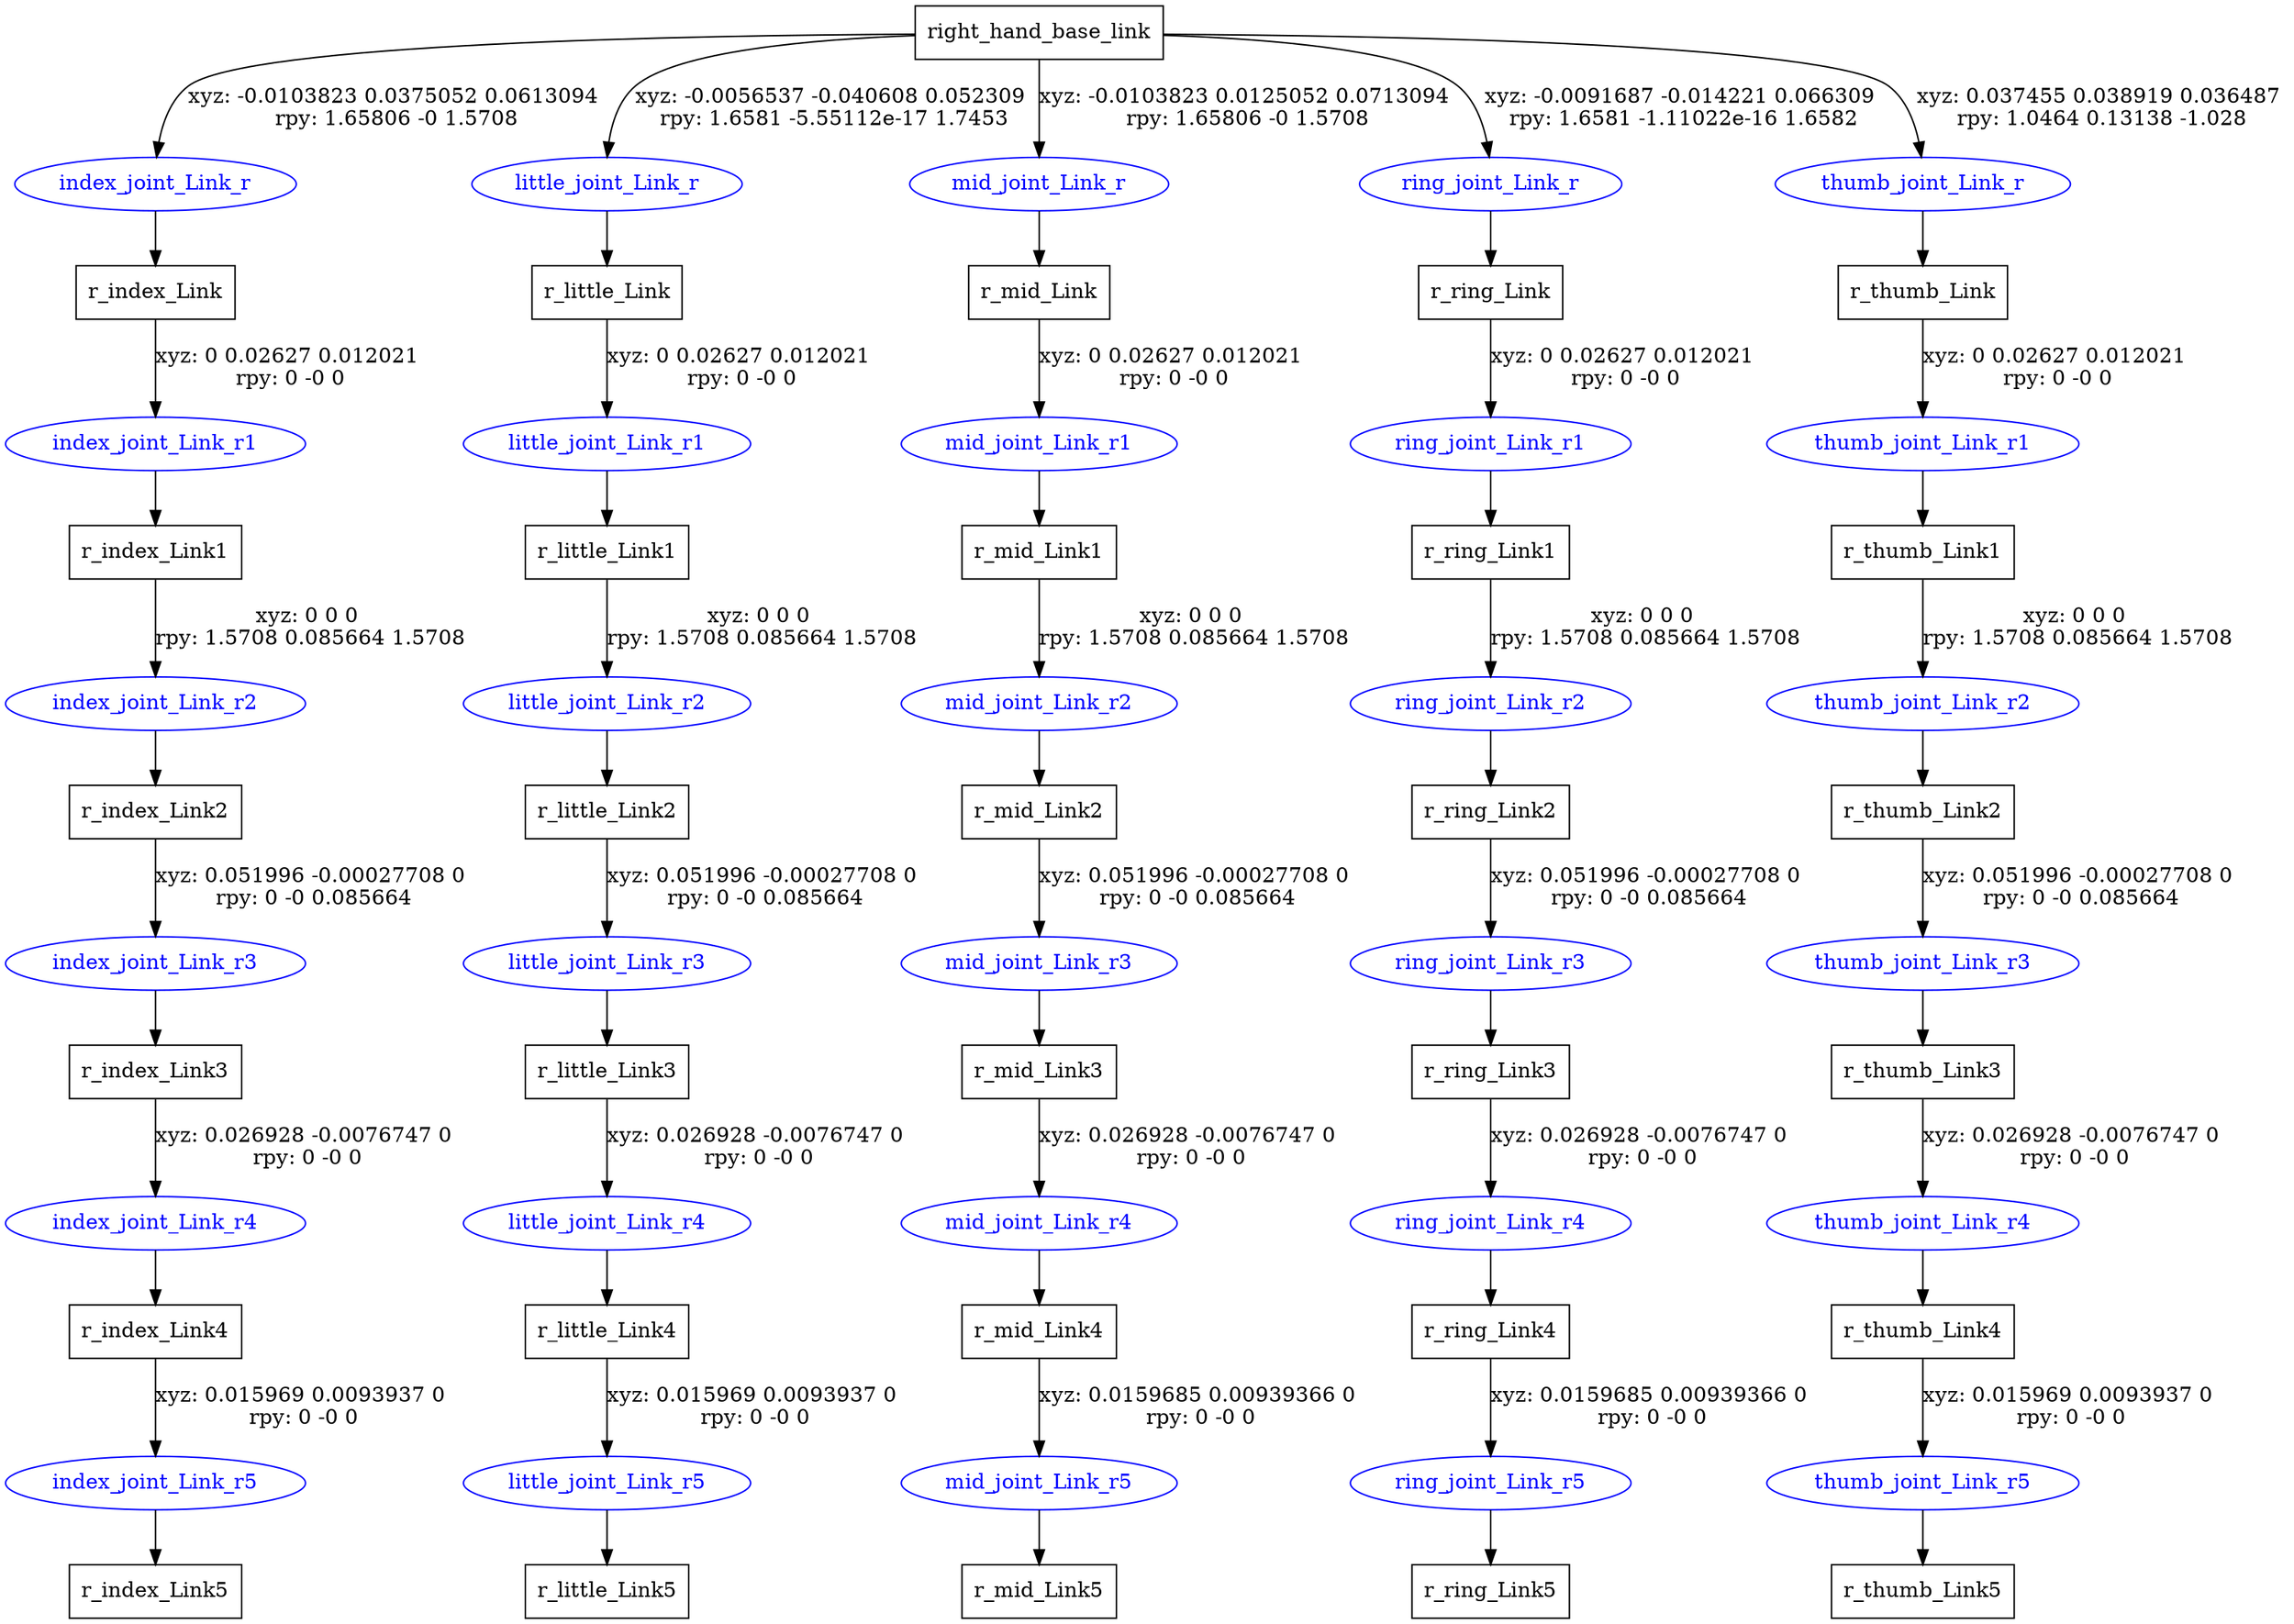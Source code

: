 digraph G {
node [shape=box];
"right_hand_base_link" [label="right_hand_base_link"];
"r_index_Link" [label="r_index_Link"];
"r_index_Link1" [label="r_index_Link1"];
"r_index_Link2" [label="r_index_Link2"];
"r_index_Link3" [label="r_index_Link3"];
"r_index_Link4" [label="r_index_Link4"];
"r_index_Link5" [label="r_index_Link5"];
"r_little_Link" [label="r_little_Link"];
"r_little_Link1" [label="r_little_Link1"];
"r_little_Link2" [label="r_little_Link2"];
"r_little_Link3" [label="r_little_Link3"];
"r_little_Link4" [label="r_little_Link4"];
"r_little_Link5" [label="r_little_Link5"];
"r_mid_Link" [label="r_mid_Link"];
"r_mid_Link1" [label="r_mid_Link1"];
"r_mid_Link2" [label="r_mid_Link2"];
"r_mid_Link3" [label="r_mid_Link3"];
"r_mid_Link4" [label="r_mid_Link4"];
"r_mid_Link5" [label="r_mid_Link5"];
"r_ring_Link" [label="r_ring_Link"];
"r_ring_Link1" [label="r_ring_Link1"];
"r_ring_Link2" [label="r_ring_Link2"];
"r_ring_Link3" [label="r_ring_Link3"];
"r_ring_Link4" [label="r_ring_Link4"];
"r_ring_Link5" [label="r_ring_Link5"];
"r_thumb_Link" [label="r_thumb_Link"];
"r_thumb_Link1" [label="r_thumb_Link1"];
"r_thumb_Link2" [label="r_thumb_Link2"];
"r_thumb_Link3" [label="r_thumb_Link3"];
"r_thumb_Link4" [label="r_thumb_Link4"];
"r_thumb_Link5" [label="r_thumb_Link5"];
node [shape=ellipse, color=blue, fontcolor=blue];
"right_hand_base_link" -> "index_joint_Link_r" [label="xyz: -0.0103823 0.0375052 0.0613094 \nrpy: 1.65806 -0 1.5708"]
"index_joint_Link_r" -> "r_index_Link"
"r_index_Link" -> "index_joint_Link_r1" [label="xyz: 0 0.02627 0.012021 \nrpy: 0 -0 0"]
"index_joint_Link_r1" -> "r_index_Link1"
"r_index_Link1" -> "index_joint_Link_r2" [label="xyz: 0 0 0 \nrpy: 1.5708 0.085664 1.5708"]
"index_joint_Link_r2" -> "r_index_Link2"
"r_index_Link2" -> "index_joint_Link_r3" [label="xyz: 0.051996 -0.00027708 0 \nrpy: 0 -0 0.085664"]
"index_joint_Link_r3" -> "r_index_Link3"
"r_index_Link3" -> "index_joint_Link_r4" [label="xyz: 0.026928 -0.0076747 0 \nrpy: 0 -0 0"]
"index_joint_Link_r4" -> "r_index_Link4"
"r_index_Link4" -> "index_joint_Link_r5" [label="xyz: 0.015969 0.0093937 0 \nrpy: 0 -0 0"]
"index_joint_Link_r5" -> "r_index_Link5"
"right_hand_base_link" -> "little_joint_Link_r" [label="xyz: -0.0056537 -0.040608 0.052309 \nrpy: 1.6581 -5.55112e-17 1.7453"]
"little_joint_Link_r" -> "r_little_Link"
"r_little_Link" -> "little_joint_Link_r1" [label="xyz: 0 0.02627 0.012021 \nrpy: 0 -0 0"]
"little_joint_Link_r1" -> "r_little_Link1"
"r_little_Link1" -> "little_joint_Link_r2" [label="xyz: 0 0 0 \nrpy: 1.5708 0.085664 1.5708"]
"little_joint_Link_r2" -> "r_little_Link2"
"r_little_Link2" -> "little_joint_Link_r3" [label="xyz: 0.051996 -0.00027708 0 \nrpy: 0 -0 0.085664"]
"little_joint_Link_r3" -> "r_little_Link3"
"r_little_Link3" -> "little_joint_Link_r4" [label="xyz: 0.026928 -0.0076747 0 \nrpy: 0 -0 0"]
"little_joint_Link_r4" -> "r_little_Link4"
"r_little_Link4" -> "little_joint_Link_r5" [label="xyz: 0.015969 0.0093937 0 \nrpy: 0 -0 0"]
"little_joint_Link_r5" -> "r_little_Link5"
"right_hand_base_link" -> "mid_joint_Link_r" [label="xyz: -0.0103823 0.0125052 0.0713094 \nrpy: 1.65806 -0 1.5708"]
"mid_joint_Link_r" -> "r_mid_Link"
"r_mid_Link" -> "mid_joint_Link_r1" [label="xyz: 0 0.02627 0.012021 \nrpy: 0 -0 0"]
"mid_joint_Link_r1" -> "r_mid_Link1"
"r_mid_Link1" -> "mid_joint_Link_r2" [label="xyz: 0 0 0 \nrpy: 1.5708 0.085664 1.5708"]
"mid_joint_Link_r2" -> "r_mid_Link2"
"r_mid_Link2" -> "mid_joint_Link_r3" [label="xyz: 0.051996 -0.00027708 0 \nrpy: 0 -0 0.085664"]
"mid_joint_Link_r3" -> "r_mid_Link3"
"r_mid_Link3" -> "mid_joint_Link_r4" [label="xyz: 0.026928 -0.0076747 0 \nrpy: 0 -0 0"]
"mid_joint_Link_r4" -> "r_mid_Link4"
"r_mid_Link4" -> "mid_joint_Link_r5" [label="xyz: 0.0159685 0.00939366 0 \nrpy: 0 -0 0"]
"mid_joint_Link_r5" -> "r_mid_Link5"
"right_hand_base_link" -> "ring_joint_Link_r" [label="xyz: -0.0091687 -0.014221 0.066309 \nrpy: 1.6581 -1.11022e-16 1.6582"]
"ring_joint_Link_r" -> "r_ring_Link"
"r_ring_Link" -> "ring_joint_Link_r1" [label="xyz: 0 0.02627 0.012021 \nrpy: 0 -0 0"]
"ring_joint_Link_r1" -> "r_ring_Link1"
"r_ring_Link1" -> "ring_joint_Link_r2" [label="xyz: 0 0 0 \nrpy: 1.5708 0.085664 1.5708"]
"ring_joint_Link_r2" -> "r_ring_Link2"
"r_ring_Link2" -> "ring_joint_Link_r3" [label="xyz: 0.051996 -0.00027708 0 \nrpy: 0 -0 0.085664"]
"ring_joint_Link_r3" -> "r_ring_Link3"
"r_ring_Link3" -> "ring_joint_Link_r4" [label="xyz: 0.026928 -0.0076747 0 \nrpy: 0 -0 0"]
"ring_joint_Link_r4" -> "r_ring_Link4"
"r_ring_Link4" -> "ring_joint_Link_r5" [label="xyz: 0.0159685 0.00939366 0 \nrpy: 0 -0 0"]
"ring_joint_Link_r5" -> "r_ring_Link5"
"right_hand_base_link" -> "thumb_joint_Link_r" [label="xyz: 0.037455 0.038919 0.036487 \nrpy: 1.0464 0.13138 -1.028"]
"thumb_joint_Link_r" -> "r_thumb_Link"
"r_thumb_Link" -> "thumb_joint_Link_r1" [label="xyz: 0 0.02627 0.012021 \nrpy: 0 -0 0"]
"thumb_joint_Link_r1" -> "r_thumb_Link1"
"r_thumb_Link1" -> "thumb_joint_Link_r2" [label="xyz: 0 0 0 \nrpy: 1.5708 0.085664 1.5708"]
"thumb_joint_Link_r2" -> "r_thumb_Link2"
"r_thumb_Link2" -> "thumb_joint_Link_r3" [label="xyz: 0.051996 -0.00027708 0 \nrpy: 0 -0 0.085664"]
"thumb_joint_Link_r3" -> "r_thumb_Link3"
"r_thumb_Link3" -> "thumb_joint_Link_r4" [label="xyz: 0.026928 -0.0076747 0 \nrpy: 0 -0 0"]
"thumb_joint_Link_r4" -> "r_thumb_Link4"
"r_thumb_Link4" -> "thumb_joint_Link_r5" [label="xyz: 0.015969 0.0093937 0 \nrpy: 0 -0 0"]
"thumb_joint_Link_r5" -> "r_thumb_Link5"
}
